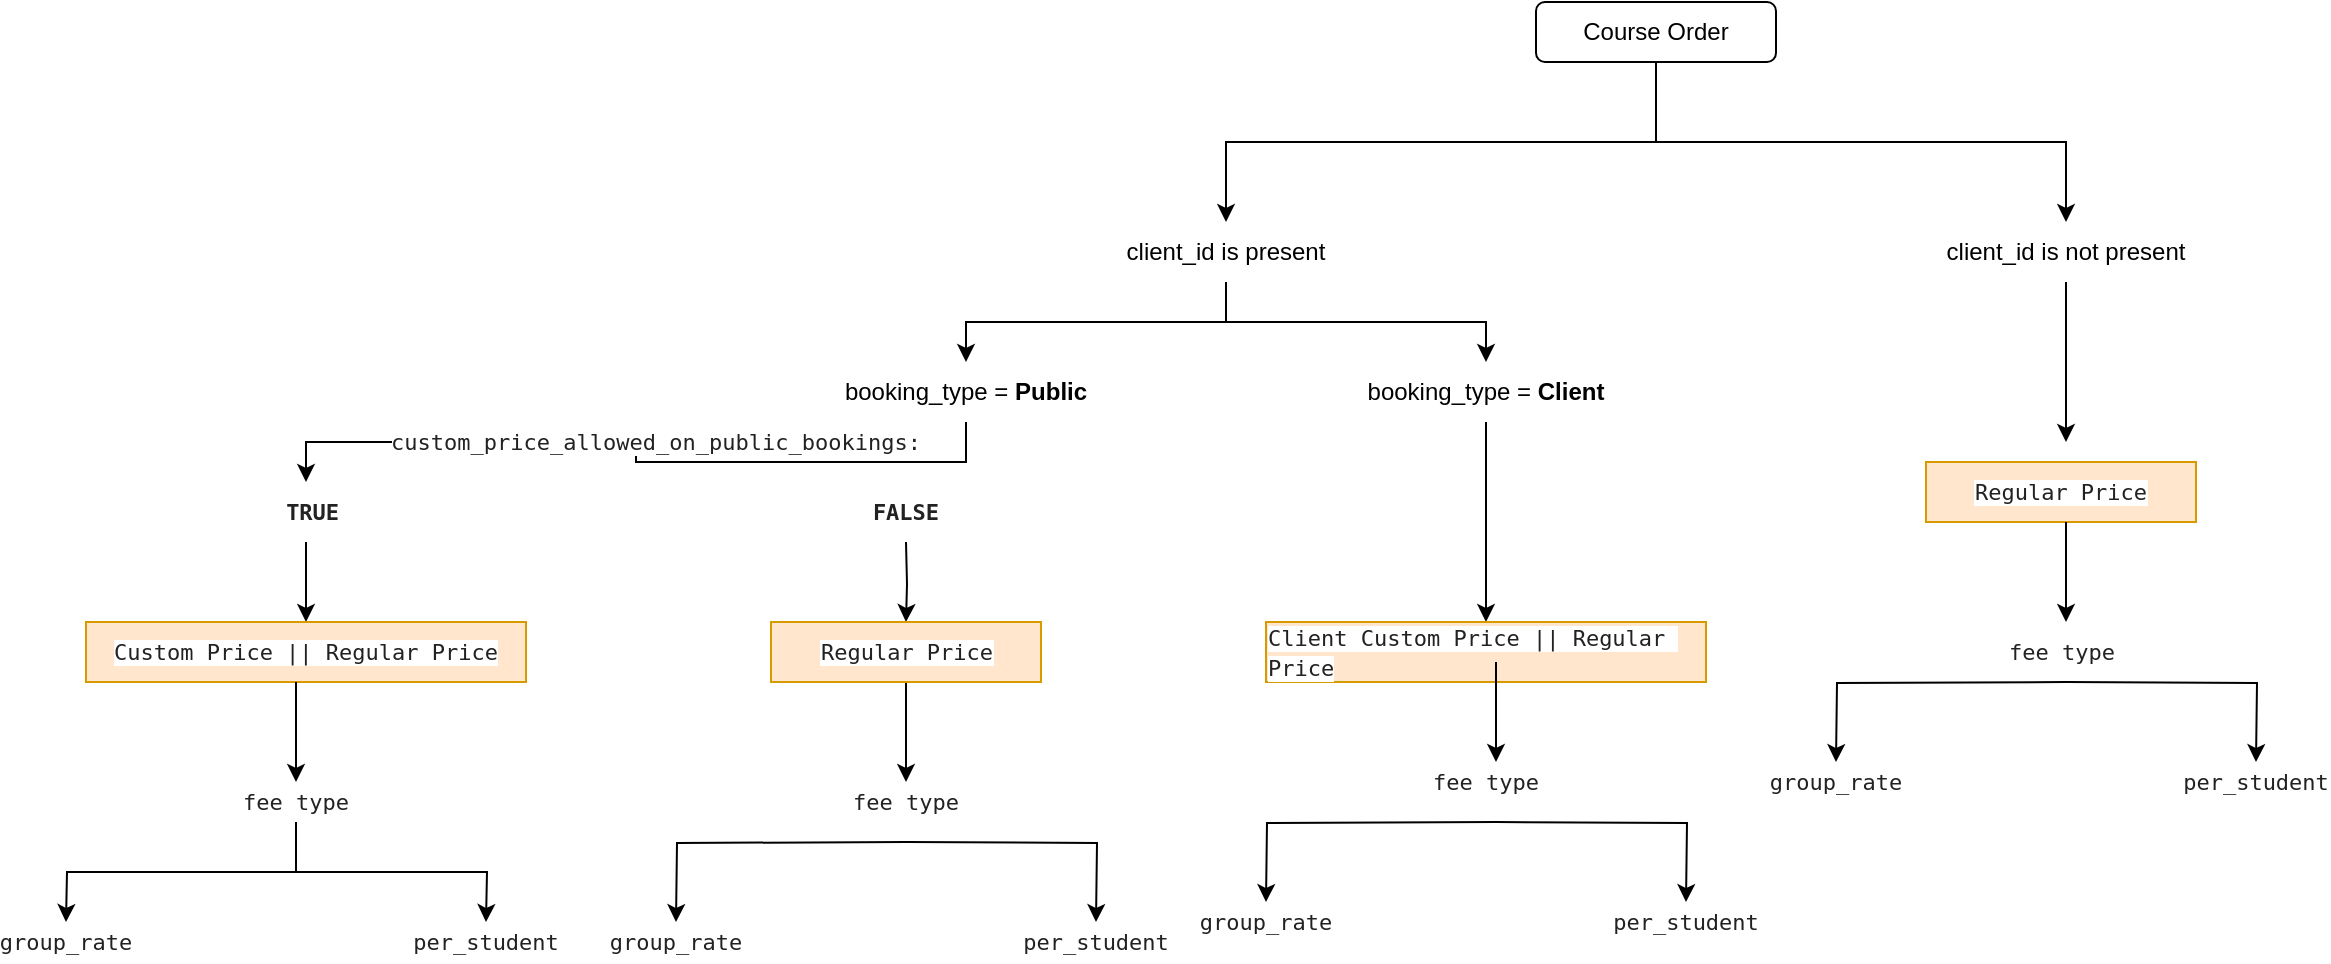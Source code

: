 <mxfile version="12.3.3" type="github" pages="1"><diagram id="_19yNxaCOb516FCjKBqk" name="Page-1"><mxGraphModel dx="2249" dy="1970" grid="1" gridSize="10" guides="1" tooltips="1" connect="1" arrows="1" fold="1" page="1" pageScale="1" pageWidth="827" pageHeight="1169" math="0" shadow="0"><root><mxCell id="0"/><mxCell id="1" parent="0"/><mxCell id="78aXhZ0VeNC5OzVriqiz-4" style="edgeStyle=orthogonalEdgeStyle;rounded=0;orthogonalLoop=1;jettySize=auto;html=1;exitX=0.5;exitY=1;exitDx=0;exitDy=0;entryX=0.5;entryY=0;entryDx=0;entryDy=0;" edge="1" parent="1" source="78aXhZ0VeNC5OzVriqiz-1" target="78aXhZ0VeNC5OzVriqiz-3"><mxGeometry relative="1" as="geometry"/></mxCell><mxCell id="78aXhZ0VeNC5OzVriqiz-6" style="edgeStyle=orthogonalEdgeStyle;rounded=0;orthogonalLoop=1;jettySize=auto;html=1;exitX=0.5;exitY=1;exitDx=0;exitDy=0;" edge="1" parent="1" source="78aXhZ0VeNC5OzVriqiz-1" target="78aXhZ0VeNC5OzVriqiz-5"><mxGeometry relative="1" as="geometry"/></mxCell><mxCell id="78aXhZ0VeNC5OzVriqiz-1" value="client_id is present" style="text;html=1;strokeColor=none;fillColor=none;align=center;verticalAlign=middle;whiteSpace=wrap;rounded=0;" vertex="1" parent="1"><mxGeometry x="320" y="50" width="130" height="30" as="geometry"/></mxCell><mxCell id="78aXhZ0VeNC5OzVriqiz-9" style="edgeStyle=orthogonalEdgeStyle;rounded=0;orthogonalLoop=1;jettySize=auto;html=1;exitX=0.5;exitY=1;exitDx=0;exitDy=0;entryX=0.5;entryY=0;entryDx=0;entryDy=0;" edge="1" parent="1" source="78aXhZ0VeNC5OzVriqiz-3" target="78aXhZ0VeNC5OzVriqiz-8"><mxGeometry relative="1" as="geometry"/></mxCell><mxCell id="78aXhZ0VeNC5OzVriqiz-3" value="booking_type = &lt;b&gt;Public&lt;br&gt;&lt;/b&gt;" style="text;html=1;strokeColor=none;fillColor=none;align=center;verticalAlign=middle;whiteSpace=wrap;rounded=0;" vertex="1" parent="1"><mxGeometry x="190" y="120" width="130" height="30" as="geometry"/></mxCell><mxCell id="78aXhZ0VeNC5OzVriqiz-19" style="edgeStyle=orthogonalEdgeStyle;rounded=0;orthogonalLoop=1;jettySize=auto;html=1;exitX=0.5;exitY=1;exitDx=0;exitDy=0;entryX=0.5;entryY=0;entryDx=0;entryDy=0;" edge="1" parent="1" source="78aXhZ0VeNC5OzVriqiz-5" target="78aXhZ0VeNC5OzVriqiz-18"><mxGeometry relative="1" as="geometry"/></mxCell><mxCell id="78aXhZ0VeNC5OzVriqiz-5" value="booking_type = &lt;b&gt;Client&lt;br&gt;&lt;/b&gt;" style="text;html=1;strokeColor=none;fillColor=none;align=center;verticalAlign=middle;whiteSpace=wrap;rounded=0;" vertex="1" parent="1"><mxGeometry x="450" y="120" width="130" height="30" as="geometry"/></mxCell><mxCell id="78aXhZ0VeNC5OzVriqiz-12" style="edgeStyle=orthogonalEdgeStyle;rounded=0;orthogonalLoop=1;jettySize=auto;html=1;exitX=0.5;exitY=1;exitDx=0;exitDy=0;entryX=0.5;entryY=0;entryDx=0;entryDy=0;" edge="1" parent="1" source="78aXhZ0VeNC5OzVriqiz-8" target="78aXhZ0VeNC5OzVriqiz-11"><mxGeometry relative="1" as="geometry"/></mxCell><mxCell id="78aXhZ0VeNC5OzVriqiz-8" value="&lt;span style=&quot;color: rgb(34 , 34 , 34) ; font-family: &amp;#34;dejavu sans mono&amp;#34; , monospace ; font-size: 11px ; text-align: left ; white-space: pre-wrap ; background-color: rgb(255 , 255 , 255)&quot;&gt; &lt;b&gt;TRUE&lt;/b&gt;&lt;/span&gt;" style="text;html=1;strokeColor=none;fillColor=none;align=center;verticalAlign=middle;whiteSpace=wrap;rounded=0;" vertex="1" parent="1"><mxGeometry x="-140" y="180" width="130" height="30" as="geometry"/></mxCell><mxCell id="78aXhZ0VeNC5OzVriqiz-11" value="&lt;div style=&quot;text-align: left&quot;&gt;&lt;font color=&quot;#222222&quot; face=&quot;dejavu sans mono, monospace&quot;&gt;&lt;span style=&quot;font-size: 11px ; white-space: pre-wrap ; background-color: rgb(255 , 255 , 255)&quot;&gt;Custom Price || Regular Price&lt;/span&gt;&lt;/font&gt;&lt;/div&gt;" style="text;html=1;strokeColor=#d79b00;fillColor=#ffe6cc;align=center;verticalAlign=middle;whiteSpace=wrap;rounded=0;" vertex="1" parent="1"><mxGeometry x="-185" y="250" width="220" height="30" as="geometry"/></mxCell><mxCell id="78aXhZ0VeNC5OzVriqiz-13" value="&lt;span style=&quot;color: rgb(34 , 34 , 34) ; font-family: &amp;#34;dejavu sans mono&amp;#34; , monospace ; font-size: 11px ; text-align: left ; white-space: pre-wrap ; background-color: rgb(255 , 255 , 255)&quot;&gt;custom_price_allowed_on_public_bookings:&lt;/span&gt;" style="text;html=1;strokeColor=none;fillColor=none;align=center;verticalAlign=middle;whiteSpace=wrap;rounded=0;" vertex="1" parent="1"><mxGeometry x="80" y="150" width="40" height="20" as="geometry"/></mxCell><mxCell id="78aXhZ0VeNC5OzVriqiz-15" value="&lt;div style=&quot;text-align: left&quot;&gt;&lt;font color=&quot;#222222&quot; face=&quot;dejavu sans mono, monospace&quot;&gt;&lt;span style=&quot;font-size: 11px ; white-space: pre-wrap ; background-color: rgb(255 , 255 , 255)&quot;&gt;&lt;b&gt;FALSE&lt;/b&gt;&lt;/span&gt;&lt;/font&gt;&lt;/div&gt;" style="text;html=1;strokeColor=none;fillColor=none;align=center;verticalAlign=middle;whiteSpace=wrap;rounded=0;" vertex="1" parent="1"><mxGeometry x="160" y="180" width="130" height="30" as="geometry"/></mxCell><mxCell id="78aXhZ0VeNC5OzVriqiz-16" style="edgeStyle=orthogonalEdgeStyle;rounded=0;orthogonalLoop=1;jettySize=auto;html=1;exitX=0.5;exitY=1;exitDx=0;exitDy=0;entryX=0.5;entryY=0;entryDx=0;entryDy=0;" edge="1" parent="1" target="78aXhZ0VeNC5OzVriqiz-17"><mxGeometry relative="1" as="geometry"><mxPoint x="225" y="210" as="sourcePoint"/></mxGeometry></mxCell><mxCell id="78aXhZ0VeNC5OzVriqiz-23" style="edgeStyle=orthogonalEdgeStyle;rounded=0;orthogonalLoop=1;jettySize=auto;html=1;exitX=0.5;exitY=1;exitDx=0;exitDy=0;" edge="1" parent="1" source="78aXhZ0VeNC5OzVriqiz-17"><mxGeometry relative="1" as="geometry"><mxPoint x="225" y="330" as="targetPoint"/></mxGeometry></mxCell><mxCell id="78aXhZ0VeNC5OzVriqiz-17" value="&lt;div style=&quot;text-align: left&quot;&gt;&lt;font color=&quot;#222222&quot; face=&quot;dejavu sans mono, monospace&quot;&gt;&lt;span style=&quot;font-size: 11px ; white-space: pre-wrap ; background-color: rgb(255 , 255 , 255)&quot;&gt;Regular Price&lt;/span&gt;&lt;/font&gt;&lt;/div&gt;" style="text;html=1;strokeColor=#d79b00;fillColor=#ffe6cc;align=center;verticalAlign=middle;whiteSpace=wrap;rounded=0;" vertex="1" parent="1"><mxGeometry x="157.5" y="250" width="135" height="30" as="geometry"/></mxCell><mxCell id="78aXhZ0VeNC5OzVriqiz-18" value="&lt;div style=&quot;text-align: left&quot;&gt;&lt;font color=&quot;#222222&quot; face=&quot;dejavu sans mono, monospace&quot;&gt;&lt;span style=&quot;font-size: 11px ; white-space: pre-wrap ; background-color: rgb(255 , 255 , 255)&quot;&gt;Client Custom Price || Regular Price&lt;/span&gt;&lt;/font&gt;&lt;/div&gt;" style="text;html=1;strokeColor=#d79b00;fillColor=#ffe6cc;align=center;verticalAlign=middle;whiteSpace=wrap;rounded=0;" vertex="1" parent="1"><mxGeometry x="405" y="250" width="220" height="30" as="geometry"/></mxCell><mxCell id="78aXhZ0VeNC5OzVriqiz-21" style="edgeStyle=orthogonalEdgeStyle;rounded=0;orthogonalLoop=1;jettySize=auto;html=1;exitX=0.5;exitY=1;exitDx=0;exitDy=0;" edge="1" parent="1" source="78aXhZ0VeNC5OzVriqiz-20"><mxGeometry relative="1" as="geometry"><mxPoint x="805" y="160" as="targetPoint"/></mxGeometry></mxCell><mxCell id="78aXhZ0VeNC5OzVriqiz-20" value="client_id is not present" style="text;html=1;strokeColor=none;fillColor=none;align=center;verticalAlign=middle;whiteSpace=wrap;rounded=0;" vertex="1" parent="1"><mxGeometry x="740" y="50" width="130" height="30" as="geometry"/></mxCell><mxCell id="78aXhZ0VeNC5OzVriqiz-22" value="&lt;div style=&quot;text-align: left&quot;&gt;&lt;font color=&quot;#222222&quot; face=&quot;dejavu sans mono, monospace&quot;&gt;&lt;span style=&quot;font-size: 11px ; white-space: pre-wrap ; background-color: rgb(255 , 255 , 255)&quot;&gt;Regular Price&lt;/span&gt;&lt;/font&gt;&lt;/div&gt;" style="text;html=1;strokeColor=#d79b00;fillColor=#ffe6cc;align=center;verticalAlign=middle;whiteSpace=wrap;rounded=0;" vertex="1" parent="1"><mxGeometry x="735" y="170" width="135" height="30" as="geometry"/></mxCell><mxCell id="78aXhZ0VeNC5OzVriqiz-25" style="edgeStyle=orthogonalEdgeStyle;rounded=0;orthogonalLoop=1;jettySize=auto;html=1;exitX=0.5;exitY=1;exitDx=0;exitDy=0;" edge="1" parent="1"><mxGeometry relative="1" as="geometry"><mxPoint x="110" y="400" as="targetPoint"/><mxPoint x="225" y="360" as="sourcePoint"/></mxGeometry></mxCell><mxCell id="78aXhZ0VeNC5OzVriqiz-28" style="edgeStyle=orthogonalEdgeStyle;rounded=0;orthogonalLoop=1;jettySize=auto;html=1;exitX=0.5;exitY=1;exitDx=0;exitDy=0;" edge="1" parent="1"><mxGeometry relative="1" as="geometry"><mxPoint x="320" y="400" as="targetPoint"/><mxPoint x="225" y="360" as="sourcePoint"/></mxGeometry></mxCell><mxCell id="78aXhZ0VeNC5OzVriqiz-26" value="&lt;span style=&quot;color: rgb(34 , 34 , 34) ; font-family: &amp;#34;dejavu sans mono&amp;#34; , monospace ; font-size: 11px ; text-align: left ; white-space: pre-wrap ; background-color: rgb(255 , 255 , 255)&quot;&gt;group_rate&lt;br&gt;&lt;/span&gt;" style="text;html=1;strokeColor=none;fillColor=none;align=center;verticalAlign=middle;whiteSpace=wrap;rounded=0;" vertex="1" parent="1"><mxGeometry x="90" y="400" width="40" height="20" as="geometry"/></mxCell><mxCell id="78aXhZ0VeNC5OzVriqiz-29" value="&lt;span style=&quot;color: rgb(34 , 34 , 34) ; font-family: &amp;#34;dejavu sans mono&amp;#34; , monospace ; font-size: 11px ; text-align: left ; white-space: pre-wrap ; background-color: rgb(255 , 255 , 255)&quot;&gt;per_student&lt;br&gt;&lt;/span&gt;" style="text;html=1;strokeColor=none;fillColor=none;align=center;verticalAlign=middle;whiteSpace=wrap;rounded=0;" vertex="1" parent="1"><mxGeometry x="300" y="400" width="40" height="20" as="geometry"/></mxCell><mxCell id="78aXhZ0VeNC5OzVriqiz-32" style="edgeStyle=orthogonalEdgeStyle;rounded=0;orthogonalLoop=1;jettySize=auto;html=1;exitX=0.5;exitY=1;exitDx=0;exitDy=0;" edge="1" parent="1" source="78aXhZ0VeNC5OzVriqiz-31" target="78aXhZ0VeNC5OzVriqiz-20"><mxGeometry relative="1" as="geometry"/></mxCell><mxCell id="78aXhZ0VeNC5OzVriqiz-33" style="edgeStyle=orthogonalEdgeStyle;rounded=0;orthogonalLoop=1;jettySize=auto;html=1;exitX=0.5;exitY=1;exitDx=0;exitDy=0;entryX=0.5;entryY=0;entryDx=0;entryDy=0;" edge="1" parent="1" source="78aXhZ0VeNC5OzVriqiz-31" target="78aXhZ0VeNC5OzVriqiz-1"><mxGeometry relative="1" as="geometry"/></mxCell><mxCell id="78aXhZ0VeNC5OzVriqiz-31" value="Course Order" style="rounded=1;whiteSpace=wrap;html=1;" vertex="1" parent="1"><mxGeometry x="540" y="-60" width="120" height="30" as="geometry"/></mxCell><mxCell id="78aXhZ0VeNC5OzVriqiz-39" style="edgeStyle=orthogonalEdgeStyle;rounded=0;orthogonalLoop=1;jettySize=auto;html=1;exitX=0.5;exitY=1;exitDx=0;exitDy=0;" edge="1" parent="1"><mxGeometry relative="1" as="geometry"><mxPoint x="-80" y="330" as="targetPoint"/><mxPoint x="-80" y="280" as="sourcePoint"/></mxGeometry></mxCell><mxCell id="78aXhZ0VeNC5OzVriqiz-40" style="edgeStyle=orthogonalEdgeStyle;rounded=0;orthogonalLoop=1;jettySize=auto;html=1;exitX=0.5;exitY=1;exitDx=0;exitDy=0;" edge="1" parent="1" source="78aXhZ0VeNC5OzVriqiz-42"><mxGeometry relative="1" as="geometry"><mxPoint x="-195" y="400" as="targetPoint"/></mxGeometry></mxCell><mxCell id="78aXhZ0VeNC5OzVriqiz-41" style="edgeStyle=orthogonalEdgeStyle;rounded=0;orthogonalLoop=1;jettySize=auto;html=1;exitX=0.5;exitY=1;exitDx=0;exitDy=0;" edge="1" parent="1" source="78aXhZ0VeNC5OzVriqiz-42"><mxGeometry relative="1" as="geometry"><mxPoint x="15" y="400" as="targetPoint"/></mxGeometry></mxCell><mxCell id="78aXhZ0VeNC5OzVriqiz-42" value="&lt;span style=&quot;color: rgb(34 , 34 , 34) ; font-family: &amp;#34;dejavu sans mono&amp;#34; , monospace ; font-size: 11px ; text-align: left ; white-space: pre-wrap ; background-color: rgb(255 , 255 , 255)&quot;&gt;fee type&lt;br&gt;&lt;/span&gt;" style="text;html=1;strokeColor=none;fillColor=none;align=center;verticalAlign=middle;whiteSpace=wrap;rounded=0;" vertex="1" parent="1"><mxGeometry x="-120" y="330" width="80" height="20" as="geometry"/></mxCell><mxCell id="78aXhZ0VeNC5OzVriqiz-43" value="&lt;span style=&quot;color: rgb(34 , 34 , 34) ; font-family: &amp;#34;dejavu sans mono&amp;#34; , monospace ; font-size: 11px ; text-align: left ; white-space: pre-wrap ; background-color: rgb(255 , 255 , 255)&quot;&gt;group_rate&lt;br&gt;&lt;/span&gt;" style="text;html=1;strokeColor=none;fillColor=none;align=center;verticalAlign=middle;whiteSpace=wrap;rounded=0;" vertex="1" parent="1"><mxGeometry x="-215" y="400" width="40" height="20" as="geometry"/></mxCell><mxCell id="78aXhZ0VeNC5OzVriqiz-44" value="&lt;span style=&quot;color: rgb(34 , 34 , 34) ; font-family: &amp;#34;dejavu sans mono&amp;#34; , monospace ; font-size: 11px ; text-align: left ; white-space: pre-wrap ; background-color: rgb(255 , 255 , 255)&quot;&gt;per_student&lt;br&gt;&lt;/span&gt;" style="text;html=1;strokeColor=none;fillColor=none;align=center;verticalAlign=middle;whiteSpace=wrap;rounded=0;" vertex="1" parent="1"><mxGeometry x="-5" y="400" width="40" height="20" as="geometry"/></mxCell><mxCell id="78aXhZ0VeNC5OzVriqiz-45" style="edgeStyle=orthogonalEdgeStyle;rounded=0;orthogonalLoop=1;jettySize=auto;html=1;exitX=0.5;exitY=1;exitDx=0;exitDy=0;" edge="1" parent="1"><mxGeometry relative="1" as="geometry"><mxPoint x="520" y="320" as="targetPoint"/><mxPoint x="520" y="270" as="sourcePoint"/></mxGeometry></mxCell><mxCell id="78aXhZ0VeNC5OzVriqiz-46" style="edgeStyle=orthogonalEdgeStyle;rounded=0;orthogonalLoop=1;jettySize=auto;html=1;exitX=0.5;exitY=1;exitDx=0;exitDy=0;" edge="1" parent="1"><mxGeometry relative="1" as="geometry"><mxPoint x="405" y="390" as="targetPoint"/><mxPoint x="520" y="350" as="sourcePoint"/></mxGeometry></mxCell><mxCell id="78aXhZ0VeNC5OzVriqiz-47" style="edgeStyle=orthogonalEdgeStyle;rounded=0;orthogonalLoop=1;jettySize=auto;html=1;exitX=0.5;exitY=1;exitDx=0;exitDy=0;" edge="1" parent="1"><mxGeometry relative="1" as="geometry"><mxPoint x="615" y="390" as="targetPoint"/><mxPoint x="520" y="350" as="sourcePoint"/></mxGeometry></mxCell><mxCell id="78aXhZ0VeNC5OzVriqiz-49" value="&lt;span style=&quot;color: rgb(34 , 34 , 34) ; font-family: &amp;#34;dejavu sans mono&amp;#34; , monospace ; font-size: 11px ; text-align: left ; white-space: pre-wrap ; background-color: rgb(255 , 255 , 255)&quot;&gt;group_rate&lt;br&gt;&lt;/span&gt;" style="text;html=1;strokeColor=none;fillColor=none;align=center;verticalAlign=middle;whiteSpace=wrap;rounded=0;" vertex="1" parent="1"><mxGeometry x="385" y="390" width="40" height="20" as="geometry"/></mxCell><mxCell id="78aXhZ0VeNC5OzVriqiz-50" value="&lt;span style=&quot;color: rgb(34 , 34 , 34) ; font-family: &amp;#34;dejavu sans mono&amp;#34; , monospace ; font-size: 11px ; text-align: left ; white-space: pre-wrap ; background-color: rgb(255 , 255 , 255)&quot;&gt;per_student&lt;br&gt;&lt;/span&gt;" style="text;html=1;strokeColor=none;fillColor=none;align=center;verticalAlign=middle;whiteSpace=wrap;rounded=0;" vertex="1" parent="1"><mxGeometry x="595" y="390" width="40" height="20" as="geometry"/></mxCell><mxCell id="78aXhZ0VeNC5OzVriqiz-51" style="edgeStyle=orthogonalEdgeStyle;rounded=0;orthogonalLoop=1;jettySize=auto;html=1;exitX=0.5;exitY=1;exitDx=0;exitDy=0;" edge="1" parent="1"><mxGeometry relative="1" as="geometry"><mxPoint x="805" y="250" as="targetPoint"/><mxPoint x="805" y="200" as="sourcePoint"/></mxGeometry></mxCell><mxCell id="78aXhZ0VeNC5OzVriqiz-52" style="edgeStyle=orthogonalEdgeStyle;rounded=0;orthogonalLoop=1;jettySize=auto;html=1;exitX=0.5;exitY=1;exitDx=0;exitDy=0;" edge="1" parent="1"><mxGeometry relative="1" as="geometry"><mxPoint x="690" y="320" as="targetPoint"/><mxPoint x="805" y="280" as="sourcePoint"/></mxGeometry></mxCell><mxCell id="78aXhZ0VeNC5OzVriqiz-53" style="edgeStyle=orthogonalEdgeStyle;rounded=0;orthogonalLoop=1;jettySize=auto;html=1;exitX=0.5;exitY=1;exitDx=0;exitDy=0;" edge="1" parent="1"><mxGeometry relative="1" as="geometry"><mxPoint x="900" y="320" as="targetPoint"/><mxPoint x="805" y="280" as="sourcePoint"/></mxGeometry></mxCell><mxCell id="78aXhZ0VeNC5OzVriqiz-55" value="&lt;span style=&quot;color: rgb(34 , 34 , 34) ; font-family: &amp;#34;dejavu sans mono&amp;#34; , monospace ; font-size: 11px ; text-align: left ; white-space: pre-wrap ; background-color: rgb(255 , 255 , 255)&quot;&gt;group_rate&lt;br&gt;&lt;/span&gt;" style="text;html=1;strokeColor=none;fillColor=none;align=center;verticalAlign=middle;whiteSpace=wrap;rounded=0;" vertex="1" parent="1"><mxGeometry x="670" y="320" width="40" height="20" as="geometry"/></mxCell><mxCell id="78aXhZ0VeNC5OzVriqiz-56" value="&lt;span style=&quot;color: rgb(34 , 34 , 34) ; font-family: &amp;#34;dejavu sans mono&amp;#34; , monospace ; font-size: 11px ; text-align: left ; white-space: pre-wrap ; background-color: rgb(255 , 255 , 255)&quot;&gt;per_student&lt;br&gt;&lt;/span&gt;" style="text;html=1;strokeColor=none;fillColor=none;align=center;verticalAlign=middle;whiteSpace=wrap;rounded=0;" vertex="1" parent="1"><mxGeometry x="880" y="320" width="40" height="20" as="geometry"/></mxCell><mxCell id="78aXhZ0VeNC5OzVriqiz-58" value="&lt;span style=&quot;color: rgb(34 , 34 , 34) ; font-family: &amp;#34;dejavu sans mono&amp;#34; , monospace ; font-size: 11px ; text-align: left ; white-space: pre-wrap ; background-color: rgb(255 , 255 , 255)&quot;&gt;fee type&lt;br&gt;&lt;/span&gt;" style="text;html=1;strokeColor=none;fillColor=none;align=center;verticalAlign=middle;whiteSpace=wrap;rounded=0;" vertex="1" parent="1"><mxGeometry x="185" y="330" width="80" height="20" as="geometry"/></mxCell><mxCell id="78aXhZ0VeNC5OzVriqiz-59" value="&lt;span style=&quot;color: rgb(34 , 34 , 34) ; font-family: &amp;#34;dejavu sans mono&amp;#34; , monospace ; font-size: 11px ; text-align: left ; white-space: pre-wrap ; background-color: rgb(255 , 255 , 255)&quot;&gt;fee type&lt;br&gt;&lt;/span&gt;" style="text;html=1;strokeColor=none;fillColor=none;align=center;verticalAlign=middle;whiteSpace=wrap;rounded=0;" vertex="1" parent="1"><mxGeometry x="475" y="320" width="80" height="20" as="geometry"/></mxCell><mxCell id="78aXhZ0VeNC5OzVriqiz-60" value="&lt;span style=&quot;color: rgb(34 , 34 , 34) ; font-family: &amp;#34;dejavu sans mono&amp;#34; , monospace ; font-size: 11px ; text-align: left ; white-space: pre-wrap ; background-color: rgb(255 , 255 , 255)&quot;&gt;fee type&lt;br&gt;&lt;/span&gt;" style="text;html=1;strokeColor=none;fillColor=none;align=center;verticalAlign=middle;whiteSpace=wrap;rounded=0;" vertex="1" parent="1"><mxGeometry x="762.5" y="255" width="80" height="20" as="geometry"/></mxCell></root></mxGraphModel></diagram></mxfile>